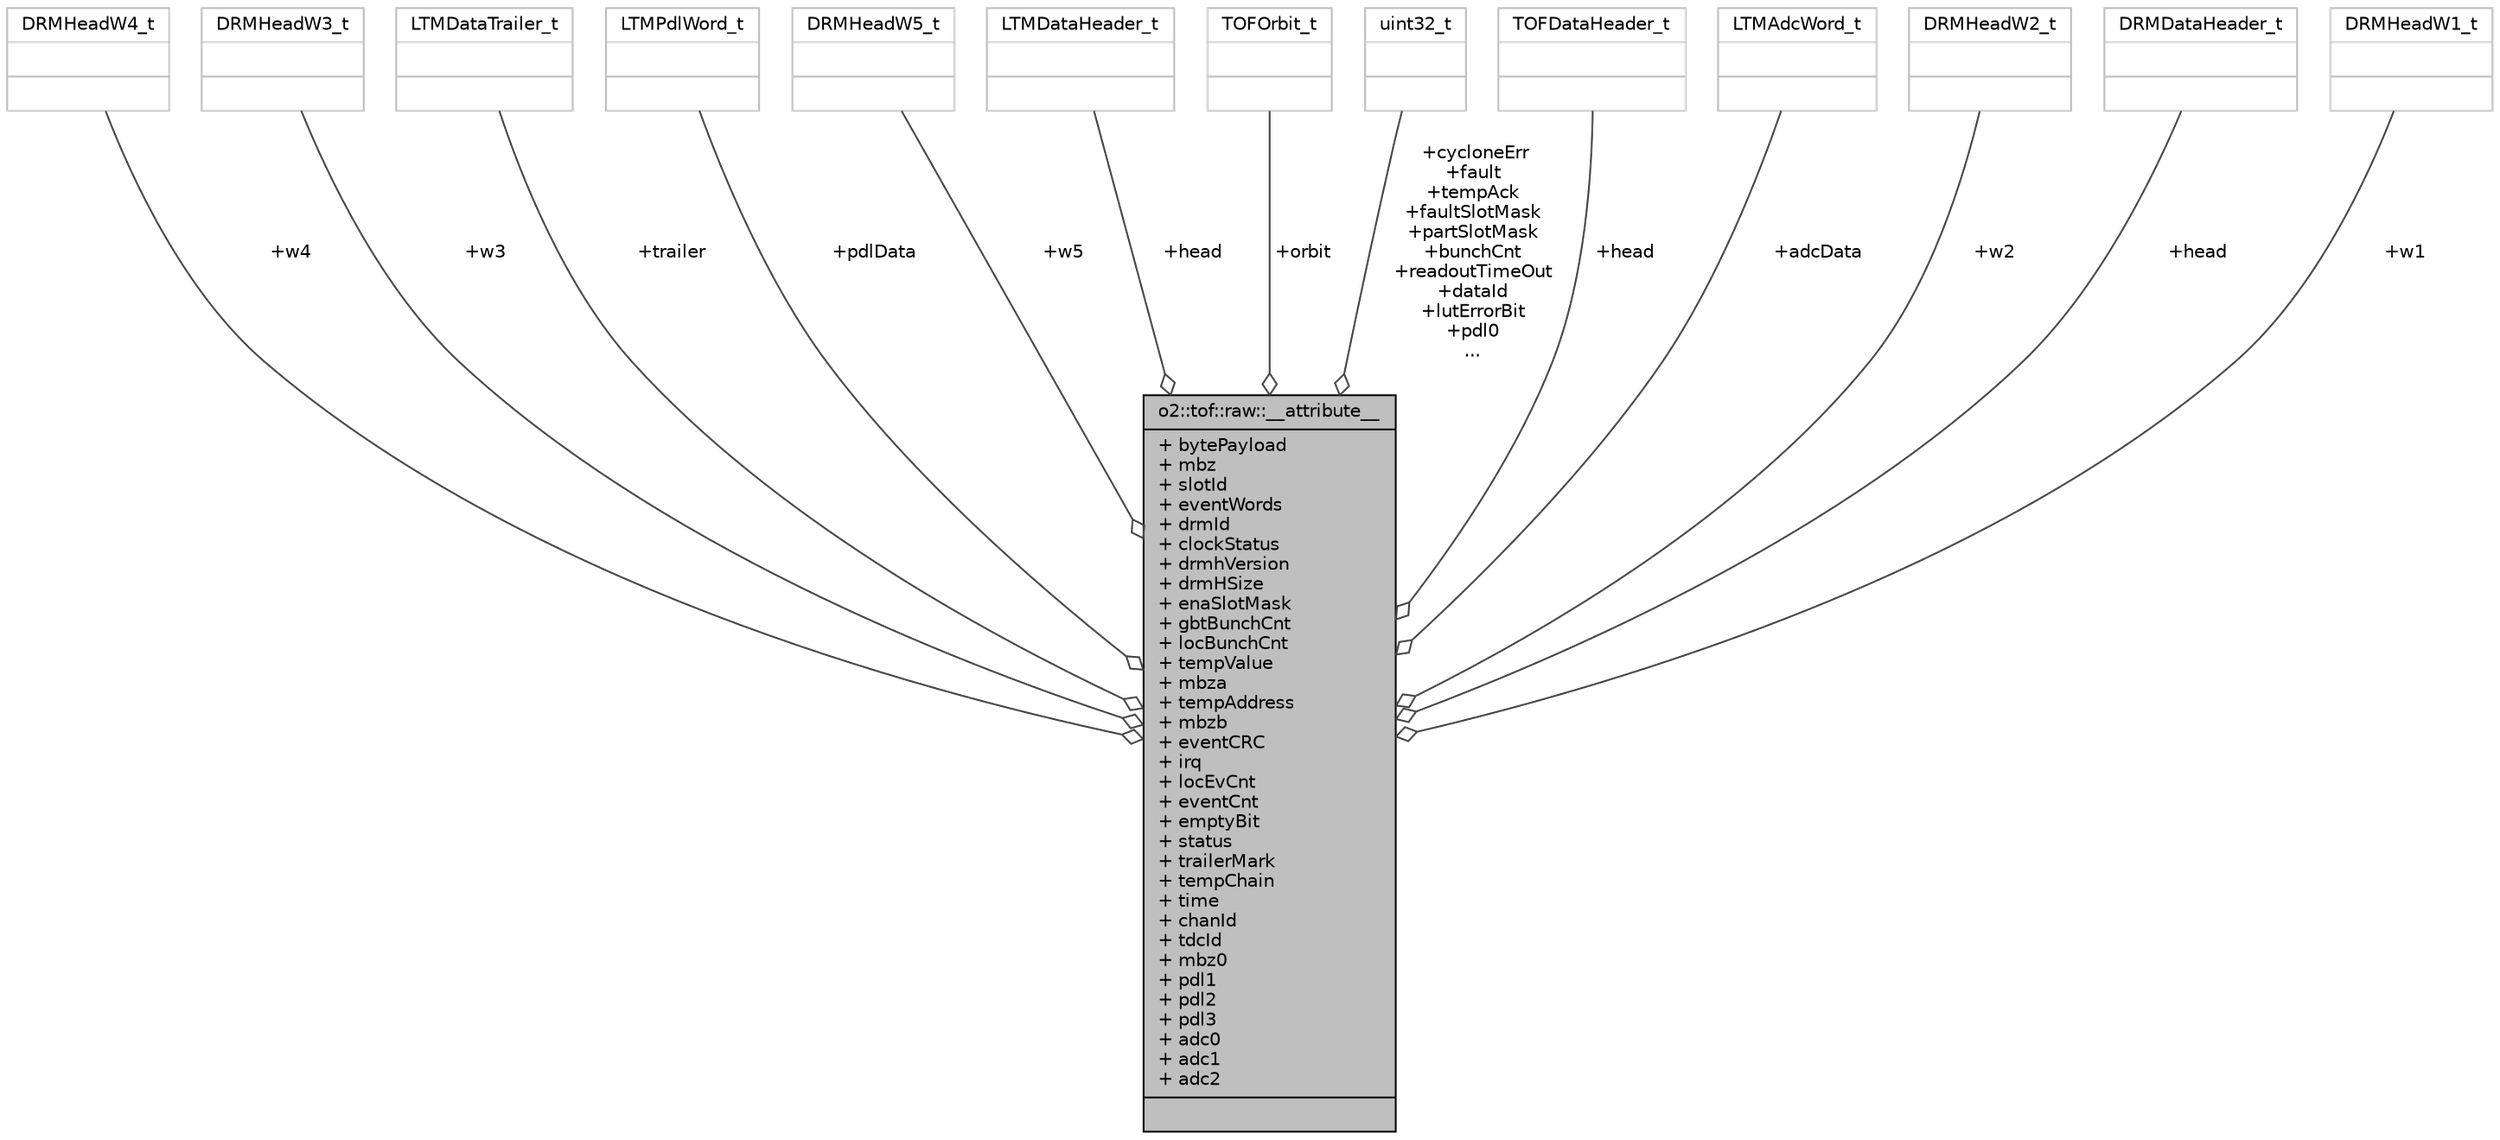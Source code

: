 digraph "o2::tof::raw::__attribute__"
{
 // INTERACTIVE_SVG=YES
  bgcolor="transparent";
  edge [fontname="Helvetica",fontsize="10",labelfontname="Helvetica",labelfontsize="10"];
  node [fontname="Helvetica",fontsize="10",shape=record];
  Node1 [label="{o2::tof::raw::__attribute__\n|+ bytePayload\l+ mbz\l+ slotId\l+ eventWords\l+ drmId\l+ clockStatus\l+ drmhVersion\l+ drmHSize\l+ enaSlotMask\l+ gbtBunchCnt\l+ locBunchCnt\l+ tempValue\l+ mbza\l+ tempAddress\l+ mbzb\l+ eventCRC\l+ irq\l+ locEvCnt\l+ eventCnt\l+ emptyBit\l+ status\l+ trailerMark\l+ tempChain\l+ time\l+ chanId\l+ tdcId\l+ mbz0\l+ pdl1\l+ pdl2\l+ pdl3\l+ adc0\l+ adc1\l+ adc2\l|}",height=0.2,width=0.4,color="black", fillcolor="grey75", style="filled", fontcolor="black"];
  Node2 -> Node1 [color="grey25",fontsize="10",style="solid",label=" +w4" ,arrowhead="odiamond",fontname="Helvetica"];
  Node2 [label="{DRMHeadW4_t\n||}",height=0.2,width=0.4,color="grey75"];
  Node3 -> Node1 [color="grey25",fontsize="10",style="solid",label=" +w3" ,arrowhead="odiamond",fontname="Helvetica"];
  Node3 [label="{DRMHeadW3_t\n||}",height=0.2,width=0.4,color="grey75"];
  Node4 -> Node1 [color="grey25",fontsize="10",style="solid",label=" +trailer" ,arrowhead="odiamond",fontname="Helvetica"];
  Node4 [label="{LTMDataTrailer_t\n||}",height=0.2,width=0.4,color="grey75"];
  Node5 -> Node1 [color="grey25",fontsize="10",style="solid",label=" +pdlData" ,arrowhead="odiamond",fontname="Helvetica"];
  Node5 [label="{LTMPdlWord_t\n||}",height=0.2,width=0.4,color="grey75"];
  Node6 -> Node1 [color="grey25",fontsize="10",style="solid",label=" +w5" ,arrowhead="odiamond",fontname="Helvetica"];
  Node6 [label="{DRMHeadW5_t\n||}",height=0.2,width=0.4,color="grey75"];
  Node7 -> Node1 [color="grey25",fontsize="10",style="solid",label=" +head" ,arrowhead="odiamond",fontname="Helvetica"];
  Node7 [label="{LTMDataHeader_t\n||}",height=0.2,width=0.4,color="grey75"];
  Node8 -> Node1 [color="grey25",fontsize="10",style="solid",label=" +orbit" ,arrowhead="odiamond",fontname="Helvetica"];
  Node8 [label="{TOFOrbit_t\n||}",height=0.2,width=0.4,color="grey75"];
  Node9 -> Node1 [color="grey25",fontsize="10",style="solid",label=" +cycloneErr\n+fault\n+tempAck\n+faultSlotMask\n+partSlotMask\n+bunchCnt\n+readoutTimeOut\n+dataId\n+lutErrorBit\n+pdl0\n..." ,arrowhead="odiamond",fontname="Helvetica"];
  Node9 [label="{uint32_t\n||}",height=0.2,width=0.4,color="grey75"];
  Node10 -> Node1 [color="grey25",fontsize="10",style="solid",label=" +head" ,arrowhead="odiamond",fontname="Helvetica"];
  Node10 [label="{TOFDataHeader_t\n||}",height=0.2,width=0.4,color="grey75"];
  Node11 -> Node1 [color="grey25",fontsize="10",style="solid",label=" +adcData" ,arrowhead="odiamond",fontname="Helvetica"];
  Node11 [label="{LTMAdcWord_t\n||}",height=0.2,width=0.4,color="grey75"];
  Node12 -> Node1 [color="grey25",fontsize="10",style="solid",label=" +w2" ,arrowhead="odiamond",fontname="Helvetica"];
  Node12 [label="{DRMHeadW2_t\n||}",height=0.2,width=0.4,color="grey75"];
  Node13 -> Node1 [color="grey25",fontsize="10",style="solid",label=" +head" ,arrowhead="odiamond",fontname="Helvetica"];
  Node13 [label="{DRMDataHeader_t\n||}",height=0.2,width=0.4,color="grey75"];
  Node14 -> Node1 [color="grey25",fontsize="10",style="solid",label=" +w1" ,arrowhead="odiamond",fontname="Helvetica"];
  Node14 [label="{DRMHeadW1_t\n||}",height=0.2,width=0.4,color="grey75"];
}
